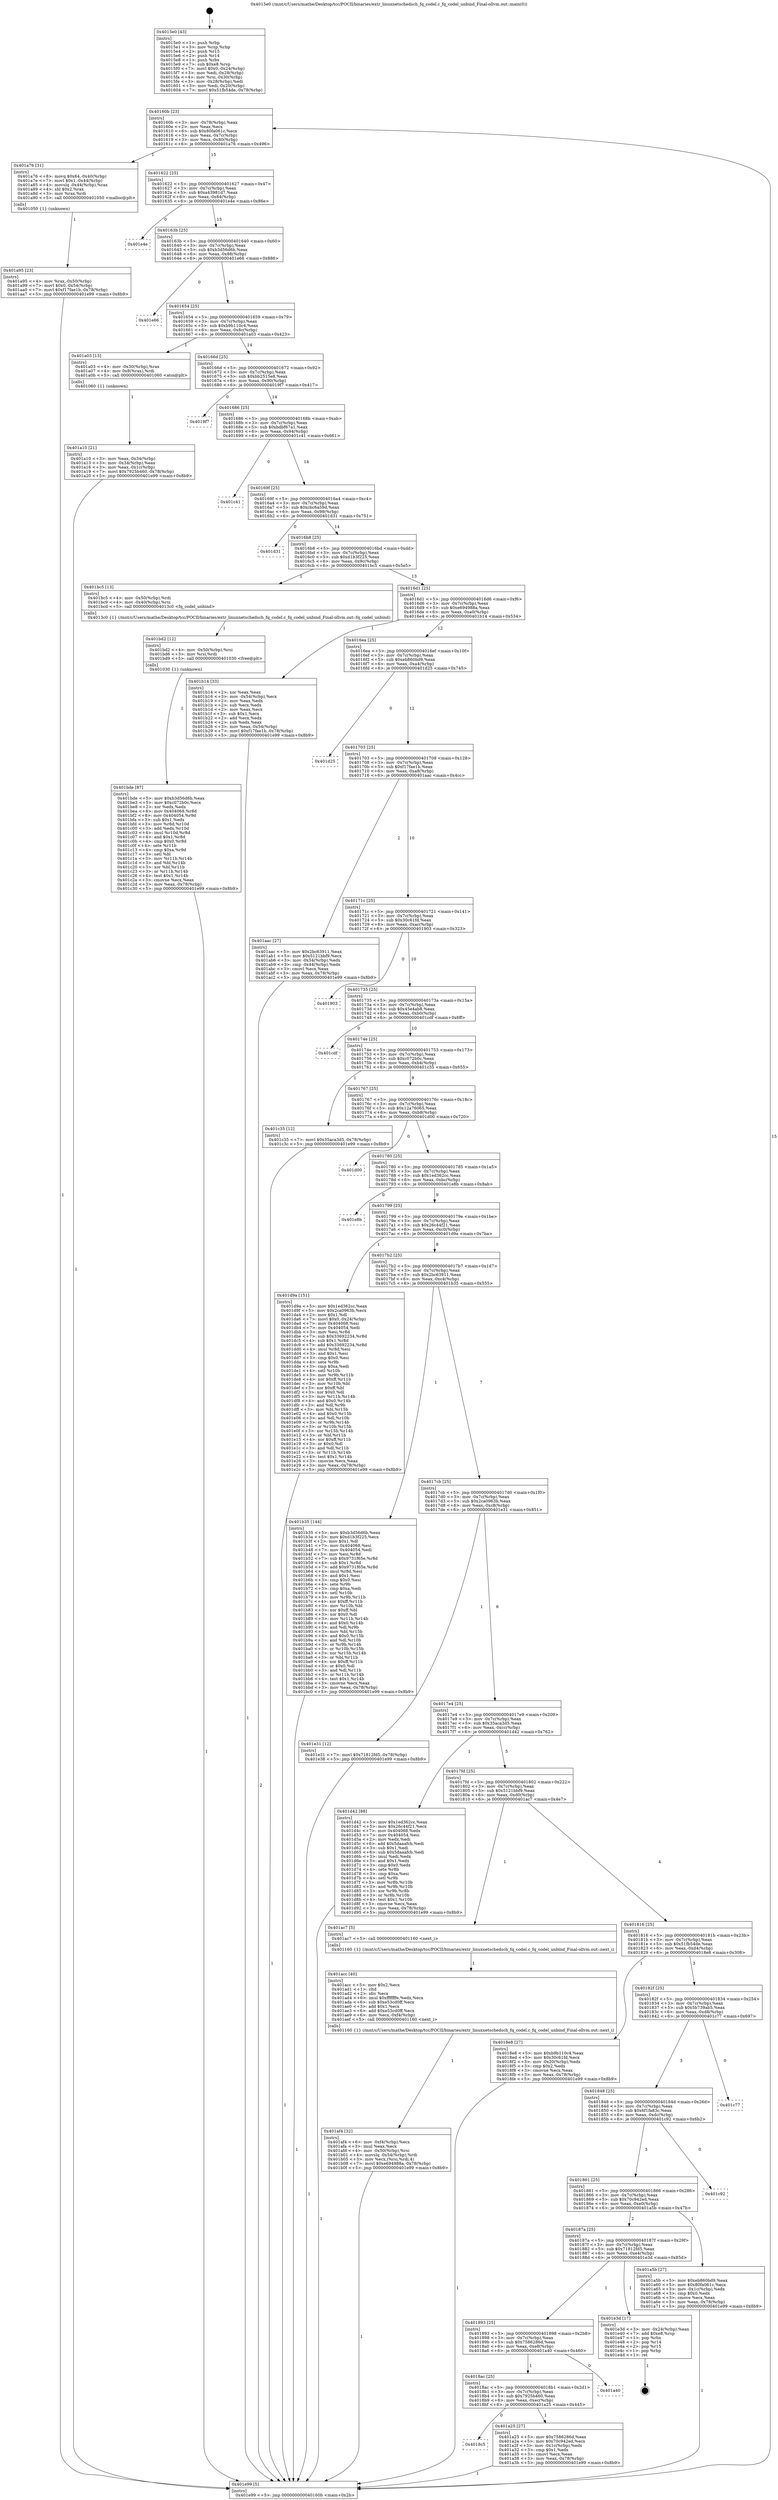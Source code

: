 digraph "0x4015e0" {
  label = "0x4015e0 (/mnt/c/Users/mathe/Desktop/tcc/POCII/binaries/extr_linuxnetschedsch_fq_codel.c_fq_codel_unbind_Final-ollvm.out::main(0))"
  labelloc = "t"
  node[shape=record]

  Entry [label="",width=0.3,height=0.3,shape=circle,fillcolor=black,style=filled]
  "0x40160b" [label="{
     0x40160b [23]\l
     | [instrs]\l
     &nbsp;&nbsp;0x40160b \<+3\>: mov -0x78(%rbp),%eax\l
     &nbsp;&nbsp;0x40160e \<+2\>: mov %eax,%ecx\l
     &nbsp;&nbsp;0x401610 \<+6\>: sub $0x80fa061c,%ecx\l
     &nbsp;&nbsp;0x401616 \<+3\>: mov %eax,-0x7c(%rbp)\l
     &nbsp;&nbsp;0x401619 \<+3\>: mov %ecx,-0x80(%rbp)\l
     &nbsp;&nbsp;0x40161c \<+6\>: je 0000000000401a76 \<main+0x496\>\l
  }"]
  "0x401a76" [label="{
     0x401a76 [31]\l
     | [instrs]\l
     &nbsp;&nbsp;0x401a76 \<+8\>: movq $0x64,-0x40(%rbp)\l
     &nbsp;&nbsp;0x401a7e \<+7\>: movl $0x1,-0x44(%rbp)\l
     &nbsp;&nbsp;0x401a85 \<+4\>: movslq -0x44(%rbp),%rax\l
     &nbsp;&nbsp;0x401a89 \<+4\>: shl $0x2,%rax\l
     &nbsp;&nbsp;0x401a8d \<+3\>: mov %rax,%rdi\l
     &nbsp;&nbsp;0x401a90 \<+5\>: call 0000000000401050 \<malloc@plt\>\l
     | [calls]\l
     &nbsp;&nbsp;0x401050 \{1\} (unknown)\l
  }"]
  "0x401622" [label="{
     0x401622 [25]\l
     | [instrs]\l
     &nbsp;&nbsp;0x401622 \<+5\>: jmp 0000000000401627 \<main+0x47\>\l
     &nbsp;&nbsp;0x401627 \<+3\>: mov -0x7c(%rbp),%eax\l
     &nbsp;&nbsp;0x40162a \<+5\>: sub $0xa43981d7,%eax\l
     &nbsp;&nbsp;0x40162f \<+6\>: mov %eax,-0x84(%rbp)\l
     &nbsp;&nbsp;0x401635 \<+6\>: je 0000000000401e4e \<main+0x86e\>\l
  }"]
  Exit [label="",width=0.3,height=0.3,shape=circle,fillcolor=black,style=filled,peripheries=2]
  "0x401e4e" [label="{
     0x401e4e\l
  }", style=dashed]
  "0x40163b" [label="{
     0x40163b [25]\l
     | [instrs]\l
     &nbsp;&nbsp;0x40163b \<+5\>: jmp 0000000000401640 \<main+0x60\>\l
     &nbsp;&nbsp;0x401640 \<+3\>: mov -0x7c(%rbp),%eax\l
     &nbsp;&nbsp;0x401643 \<+5\>: sub $0xb3d56d6b,%eax\l
     &nbsp;&nbsp;0x401648 \<+6\>: mov %eax,-0x88(%rbp)\l
     &nbsp;&nbsp;0x40164e \<+6\>: je 0000000000401e66 \<main+0x886\>\l
  }"]
  "0x401bde" [label="{
     0x401bde [87]\l
     | [instrs]\l
     &nbsp;&nbsp;0x401bde \<+5\>: mov $0xb3d56d6b,%eax\l
     &nbsp;&nbsp;0x401be3 \<+5\>: mov $0xc072b0c,%ecx\l
     &nbsp;&nbsp;0x401be8 \<+2\>: xor %edx,%edx\l
     &nbsp;&nbsp;0x401bea \<+8\>: mov 0x404068,%r8d\l
     &nbsp;&nbsp;0x401bf2 \<+8\>: mov 0x404054,%r9d\l
     &nbsp;&nbsp;0x401bfa \<+3\>: sub $0x1,%edx\l
     &nbsp;&nbsp;0x401bfd \<+3\>: mov %r8d,%r10d\l
     &nbsp;&nbsp;0x401c00 \<+3\>: add %edx,%r10d\l
     &nbsp;&nbsp;0x401c03 \<+4\>: imul %r10d,%r8d\l
     &nbsp;&nbsp;0x401c07 \<+4\>: and $0x1,%r8d\l
     &nbsp;&nbsp;0x401c0b \<+4\>: cmp $0x0,%r8d\l
     &nbsp;&nbsp;0x401c0f \<+4\>: sete %r11b\l
     &nbsp;&nbsp;0x401c13 \<+4\>: cmp $0xa,%r9d\l
     &nbsp;&nbsp;0x401c17 \<+3\>: setl %bl\l
     &nbsp;&nbsp;0x401c1a \<+3\>: mov %r11b,%r14b\l
     &nbsp;&nbsp;0x401c1d \<+3\>: and %bl,%r14b\l
     &nbsp;&nbsp;0x401c20 \<+3\>: xor %bl,%r11b\l
     &nbsp;&nbsp;0x401c23 \<+3\>: or %r11b,%r14b\l
     &nbsp;&nbsp;0x401c26 \<+4\>: test $0x1,%r14b\l
     &nbsp;&nbsp;0x401c2a \<+3\>: cmovne %ecx,%eax\l
     &nbsp;&nbsp;0x401c2d \<+3\>: mov %eax,-0x78(%rbp)\l
     &nbsp;&nbsp;0x401c30 \<+5\>: jmp 0000000000401e99 \<main+0x8b9\>\l
  }"]
  "0x401e66" [label="{
     0x401e66\l
  }", style=dashed]
  "0x401654" [label="{
     0x401654 [25]\l
     | [instrs]\l
     &nbsp;&nbsp;0x401654 \<+5\>: jmp 0000000000401659 \<main+0x79\>\l
     &nbsp;&nbsp;0x401659 \<+3\>: mov -0x7c(%rbp),%eax\l
     &nbsp;&nbsp;0x40165c \<+5\>: sub $0xb9b110c4,%eax\l
     &nbsp;&nbsp;0x401661 \<+6\>: mov %eax,-0x8c(%rbp)\l
     &nbsp;&nbsp;0x401667 \<+6\>: je 0000000000401a03 \<main+0x423\>\l
  }"]
  "0x401bd2" [label="{
     0x401bd2 [12]\l
     | [instrs]\l
     &nbsp;&nbsp;0x401bd2 \<+4\>: mov -0x50(%rbp),%rsi\l
     &nbsp;&nbsp;0x401bd6 \<+3\>: mov %rsi,%rdi\l
     &nbsp;&nbsp;0x401bd9 \<+5\>: call 0000000000401030 \<free@plt\>\l
     | [calls]\l
     &nbsp;&nbsp;0x401030 \{1\} (unknown)\l
  }"]
  "0x401a03" [label="{
     0x401a03 [13]\l
     | [instrs]\l
     &nbsp;&nbsp;0x401a03 \<+4\>: mov -0x30(%rbp),%rax\l
     &nbsp;&nbsp;0x401a07 \<+4\>: mov 0x8(%rax),%rdi\l
     &nbsp;&nbsp;0x401a0b \<+5\>: call 0000000000401060 \<atoi@plt\>\l
     | [calls]\l
     &nbsp;&nbsp;0x401060 \{1\} (unknown)\l
  }"]
  "0x40166d" [label="{
     0x40166d [25]\l
     | [instrs]\l
     &nbsp;&nbsp;0x40166d \<+5\>: jmp 0000000000401672 \<main+0x92\>\l
     &nbsp;&nbsp;0x401672 \<+3\>: mov -0x7c(%rbp),%eax\l
     &nbsp;&nbsp;0x401675 \<+5\>: sub $0xbb2515e8,%eax\l
     &nbsp;&nbsp;0x40167a \<+6\>: mov %eax,-0x90(%rbp)\l
     &nbsp;&nbsp;0x401680 \<+6\>: je 00000000004019f7 \<main+0x417\>\l
  }"]
  "0x401af4" [label="{
     0x401af4 [32]\l
     | [instrs]\l
     &nbsp;&nbsp;0x401af4 \<+6\>: mov -0xf4(%rbp),%ecx\l
     &nbsp;&nbsp;0x401afa \<+3\>: imul %eax,%ecx\l
     &nbsp;&nbsp;0x401afd \<+4\>: mov -0x50(%rbp),%rsi\l
     &nbsp;&nbsp;0x401b01 \<+4\>: movslq -0x54(%rbp),%rdi\l
     &nbsp;&nbsp;0x401b05 \<+3\>: mov %ecx,(%rsi,%rdi,4)\l
     &nbsp;&nbsp;0x401b08 \<+7\>: movl $0xe694988a,-0x78(%rbp)\l
     &nbsp;&nbsp;0x401b0f \<+5\>: jmp 0000000000401e99 \<main+0x8b9\>\l
  }"]
  "0x4019f7" [label="{
     0x4019f7\l
  }", style=dashed]
  "0x401686" [label="{
     0x401686 [25]\l
     | [instrs]\l
     &nbsp;&nbsp;0x401686 \<+5\>: jmp 000000000040168b \<main+0xab\>\l
     &nbsp;&nbsp;0x40168b \<+3\>: mov -0x7c(%rbp),%eax\l
     &nbsp;&nbsp;0x40168e \<+5\>: sub $0xbdbf67a1,%eax\l
     &nbsp;&nbsp;0x401693 \<+6\>: mov %eax,-0x94(%rbp)\l
     &nbsp;&nbsp;0x401699 \<+6\>: je 0000000000401c41 \<main+0x661\>\l
  }"]
  "0x401acc" [label="{
     0x401acc [40]\l
     | [instrs]\l
     &nbsp;&nbsp;0x401acc \<+5\>: mov $0x2,%ecx\l
     &nbsp;&nbsp;0x401ad1 \<+1\>: cltd\l
     &nbsp;&nbsp;0x401ad2 \<+2\>: idiv %ecx\l
     &nbsp;&nbsp;0x401ad4 \<+6\>: imul $0xfffffffe,%edx,%ecx\l
     &nbsp;&nbsp;0x401ada \<+6\>: sub $0xe53cd0ff,%ecx\l
     &nbsp;&nbsp;0x401ae0 \<+3\>: add $0x1,%ecx\l
     &nbsp;&nbsp;0x401ae3 \<+6\>: add $0xe53cd0ff,%ecx\l
     &nbsp;&nbsp;0x401ae9 \<+6\>: mov %ecx,-0xf4(%rbp)\l
     &nbsp;&nbsp;0x401aef \<+5\>: call 0000000000401160 \<next_i\>\l
     | [calls]\l
     &nbsp;&nbsp;0x401160 \{1\} (/mnt/c/Users/mathe/Desktop/tcc/POCII/binaries/extr_linuxnetschedsch_fq_codel.c_fq_codel_unbind_Final-ollvm.out::next_i)\l
  }"]
  "0x401c41" [label="{
     0x401c41\l
  }", style=dashed]
  "0x40169f" [label="{
     0x40169f [25]\l
     | [instrs]\l
     &nbsp;&nbsp;0x40169f \<+5\>: jmp 00000000004016a4 \<main+0xc4\>\l
     &nbsp;&nbsp;0x4016a4 \<+3\>: mov -0x7c(%rbp),%eax\l
     &nbsp;&nbsp;0x4016a7 \<+5\>: sub $0xcbc6a59d,%eax\l
     &nbsp;&nbsp;0x4016ac \<+6\>: mov %eax,-0x98(%rbp)\l
     &nbsp;&nbsp;0x4016b2 \<+6\>: je 0000000000401d31 \<main+0x751\>\l
  }"]
  "0x401a95" [label="{
     0x401a95 [23]\l
     | [instrs]\l
     &nbsp;&nbsp;0x401a95 \<+4\>: mov %rax,-0x50(%rbp)\l
     &nbsp;&nbsp;0x401a99 \<+7\>: movl $0x0,-0x54(%rbp)\l
     &nbsp;&nbsp;0x401aa0 \<+7\>: movl $0xf17fae1b,-0x78(%rbp)\l
     &nbsp;&nbsp;0x401aa7 \<+5\>: jmp 0000000000401e99 \<main+0x8b9\>\l
  }"]
  "0x401d31" [label="{
     0x401d31\l
  }", style=dashed]
  "0x4016b8" [label="{
     0x4016b8 [25]\l
     | [instrs]\l
     &nbsp;&nbsp;0x4016b8 \<+5\>: jmp 00000000004016bd \<main+0xdd\>\l
     &nbsp;&nbsp;0x4016bd \<+3\>: mov -0x7c(%rbp),%eax\l
     &nbsp;&nbsp;0x4016c0 \<+5\>: sub $0xd1b3f225,%eax\l
     &nbsp;&nbsp;0x4016c5 \<+6\>: mov %eax,-0x9c(%rbp)\l
     &nbsp;&nbsp;0x4016cb \<+6\>: je 0000000000401bc5 \<main+0x5e5\>\l
  }"]
  "0x4018c5" [label="{
     0x4018c5\l
  }", style=dashed]
  "0x401bc5" [label="{
     0x401bc5 [13]\l
     | [instrs]\l
     &nbsp;&nbsp;0x401bc5 \<+4\>: mov -0x50(%rbp),%rdi\l
     &nbsp;&nbsp;0x401bc9 \<+4\>: mov -0x40(%rbp),%rsi\l
     &nbsp;&nbsp;0x401bcd \<+5\>: call 00000000004013c0 \<fq_codel_unbind\>\l
     | [calls]\l
     &nbsp;&nbsp;0x4013c0 \{1\} (/mnt/c/Users/mathe/Desktop/tcc/POCII/binaries/extr_linuxnetschedsch_fq_codel.c_fq_codel_unbind_Final-ollvm.out::fq_codel_unbind)\l
  }"]
  "0x4016d1" [label="{
     0x4016d1 [25]\l
     | [instrs]\l
     &nbsp;&nbsp;0x4016d1 \<+5\>: jmp 00000000004016d6 \<main+0xf6\>\l
     &nbsp;&nbsp;0x4016d6 \<+3\>: mov -0x7c(%rbp),%eax\l
     &nbsp;&nbsp;0x4016d9 \<+5\>: sub $0xe694988a,%eax\l
     &nbsp;&nbsp;0x4016de \<+6\>: mov %eax,-0xa0(%rbp)\l
     &nbsp;&nbsp;0x4016e4 \<+6\>: je 0000000000401b14 \<main+0x534\>\l
  }"]
  "0x401a25" [label="{
     0x401a25 [27]\l
     | [instrs]\l
     &nbsp;&nbsp;0x401a25 \<+5\>: mov $0x7586286d,%eax\l
     &nbsp;&nbsp;0x401a2a \<+5\>: mov $0x70c942ed,%ecx\l
     &nbsp;&nbsp;0x401a2f \<+3\>: mov -0x1c(%rbp),%edx\l
     &nbsp;&nbsp;0x401a32 \<+3\>: cmp $0x1,%edx\l
     &nbsp;&nbsp;0x401a35 \<+3\>: cmovl %ecx,%eax\l
     &nbsp;&nbsp;0x401a38 \<+3\>: mov %eax,-0x78(%rbp)\l
     &nbsp;&nbsp;0x401a3b \<+5\>: jmp 0000000000401e99 \<main+0x8b9\>\l
  }"]
  "0x401b14" [label="{
     0x401b14 [33]\l
     | [instrs]\l
     &nbsp;&nbsp;0x401b14 \<+2\>: xor %eax,%eax\l
     &nbsp;&nbsp;0x401b16 \<+3\>: mov -0x54(%rbp),%ecx\l
     &nbsp;&nbsp;0x401b19 \<+2\>: mov %eax,%edx\l
     &nbsp;&nbsp;0x401b1b \<+2\>: sub %ecx,%edx\l
     &nbsp;&nbsp;0x401b1d \<+2\>: mov %eax,%ecx\l
     &nbsp;&nbsp;0x401b1f \<+3\>: sub $0x1,%ecx\l
     &nbsp;&nbsp;0x401b22 \<+2\>: add %ecx,%edx\l
     &nbsp;&nbsp;0x401b24 \<+2\>: sub %edx,%eax\l
     &nbsp;&nbsp;0x401b26 \<+3\>: mov %eax,-0x54(%rbp)\l
     &nbsp;&nbsp;0x401b29 \<+7\>: movl $0xf17fae1b,-0x78(%rbp)\l
     &nbsp;&nbsp;0x401b30 \<+5\>: jmp 0000000000401e99 \<main+0x8b9\>\l
  }"]
  "0x4016ea" [label="{
     0x4016ea [25]\l
     | [instrs]\l
     &nbsp;&nbsp;0x4016ea \<+5\>: jmp 00000000004016ef \<main+0x10f\>\l
     &nbsp;&nbsp;0x4016ef \<+3\>: mov -0x7c(%rbp),%eax\l
     &nbsp;&nbsp;0x4016f2 \<+5\>: sub $0xeb860bd9,%eax\l
     &nbsp;&nbsp;0x4016f7 \<+6\>: mov %eax,-0xa4(%rbp)\l
     &nbsp;&nbsp;0x4016fd \<+6\>: je 0000000000401d25 \<main+0x745\>\l
  }"]
  "0x4018ac" [label="{
     0x4018ac [25]\l
     | [instrs]\l
     &nbsp;&nbsp;0x4018ac \<+5\>: jmp 00000000004018b1 \<main+0x2d1\>\l
     &nbsp;&nbsp;0x4018b1 \<+3\>: mov -0x7c(%rbp),%eax\l
     &nbsp;&nbsp;0x4018b4 \<+5\>: sub $0x7925b460,%eax\l
     &nbsp;&nbsp;0x4018b9 \<+6\>: mov %eax,-0xec(%rbp)\l
     &nbsp;&nbsp;0x4018bf \<+6\>: je 0000000000401a25 \<main+0x445\>\l
  }"]
  "0x401d25" [label="{
     0x401d25\l
  }", style=dashed]
  "0x401703" [label="{
     0x401703 [25]\l
     | [instrs]\l
     &nbsp;&nbsp;0x401703 \<+5\>: jmp 0000000000401708 \<main+0x128\>\l
     &nbsp;&nbsp;0x401708 \<+3\>: mov -0x7c(%rbp),%eax\l
     &nbsp;&nbsp;0x40170b \<+5\>: sub $0xf17fae1b,%eax\l
     &nbsp;&nbsp;0x401710 \<+6\>: mov %eax,-0xa8(%rbp)\l
     &nbsp;&nbsp;0x401716 \<+6\>: je 0000000000401aac \<main+0x4cc\>\l
  }"]
  "0x401a40" [label="{
     0x401a40\l
  }", style=dashed]
  "0x401aac" [label="{
     0x401aac [27]\l
     | [instrs]\l
     &nbsp;&nbsp;0x401aac \<+5\>: mov $0x2bc63911,%eax\l
     &nbsp;&nbsp;0x401ab1 \<+5\>: mov $0x5121bbf9,%ecx\l
     &nbsp;&nbsp;0x401ab6 \<+3\>: mov -0x54(%rbp),%edx\l
     &nbsp;&nbsp;0x401ab9 \<+3\>: cmp -0x44(%rbp),%edx\l
     &nbsp;&nbsp;0x401abc \<+3\>: cmovl %ecx,%eax\l
     &nbsp;&nbsp;0x401abf \<+3\>: mov %eax,-0x78(%rbp)\l
     &nbsp;&nbsp;0x401ac2 \<+5\>: jmp 0000000000401e99 \<main+0x8b9\>\l
  }"]
  "0x40171c" [label="{
     0x40171c [25]\l
     | [instrs]\l
     &nbsp;&nbsp;0x40171c \<+5\>: jmp 0000000000401721 \<main+0x141\>\l
     &nbsp;&nbsp;0x401721 \<+3\>: mov -0x7c(%rbp),%eax\l
     &nbsp;&nbsp;0x401724 \<+5\>: sub $0x30c61fd,%eax\l
     &nbsp;&nbsp;0x401729 \<+6\>: mov %eax,-0xac(%rbp)\l
     &nbsp;&nbsp;0x40172f \<+6\>: je 0000000000401903 \<main+0x323\>\l
  }"]
  "0x401893" [label="{
     0x401893 [25]\l
     | [instrs]\l
     &nbsp;&nbsp;0x401893 \<+5\>: jmp 0000000000401898 \<main+0x2b8\>\l
     &nbsp;&nbsp;0x401898 \<+3\>: mov -0x7c(%rbp),%eax\l
     &nbsp;&nbsp;0x40189b \<+5\>: sub $0x7586286d,%eax\l
     &nbsp;&nbsp;0x4018a0 \<+6\>: mov %eax,-0xe8(%rbp)\l
     &nbsp;&nbsp;0x4018a6 \<+6\>: je 0000000000401a40 \<main+0x460\>\l
  }"]
  "0x401903" [label="{
     0x401903\l
  }", style=dashed]
  "0x401735" [label="{
     0x401735 [25]\l
     | [instrs]\l
     &nbsp;&nbsp;0x401735 \<+5\>: jmp 000000000040173a \<main+0x15a\>\l
     &nbsp;&nbsp;0x40173a \<+3\>: mov -0x7c(%rbp),%eax\l
     &nbsp;&nbsp;0x40173d \<+5\>: sub $0x45e4ab8,%eax\l
     &nbsp;&nbsp;0x401742 \<+6\>: mov %eax,-0xb0(%rbp)\l
     &nbsp;&nbsp;0x401748 \<+6\>: je 0000000000401cdf \<main+0x6ff\>\l
  }"]
  "0x401e3d" [label="{
     0x401e3d [17]\l
     | [instrs]\l
     &nbsp;&nbsp;0x401e3d \<+3\>: mov -0x24(%rbp),%eax\l
     &nbsp;&nbsp;0x401e40 \<+7\>: add $0xe8,%rsp\l
     &nbsp;&nbsp;0x401e47 \<+1\>: pop %rbx\l
     &nbsp;&nbsp;0x401e48 \<+2\>: pop %r14\l
     &nbsp;&nbsp;0x401e4a \<+2\>: pop %r15\l
     &nbsp;&nbsp;0x401e4c \<+1\>: pop %rbp\l
     &nbsp;&nbsp;0x401e4d \<+1\>: ret\l
  }"]
  "0x401cdf" [label="{
     0x401cdf\l
  }", style=dashed]
  "0x40174e" [label="{
     0x40174e [25]\l
     | [instrs]\l
     &nbsp;&nbsp;0x40174e \<+5\>: jmp 0000000000401753 \<main+0x173\>\l
     &nbsp;&nbsp;0x401753 \<+3\>: mov -0x7c(%rbp),%eax\l
     &nbsp;&nbsp;0x401756 \<+5\>: sub $0xc072b0c,%eax\l
     &nbsp;&nbsp;0x40175b \<+6\>: mov %eax,-0xb4(%rbp)\l
     &nbsp;&nbsp;0x401761 \<+6\>: je 0000000000401c35 \<main+0x655\>\l
  }"]
  "0x40187a" [label="{
     0x40187a [25]\l
     | [instrs]\l
     &nbsp;&nbsp;0x40187a \<+5\>: jmp 000000000040187f \<main+0x29f\>\l
     &nbsp;&nbsp;0x40187f \<+3\>: mov -0x7c(%rbp),%eax\l
     &nbsp;&nbsp;0x401882 \<+5\>: sub $0x71812fd5,%eax\l
     &nbsp;&nbsp;0x401887 \<+6\>: mov %eax,-0xe4(%rbp)\l
     &nbsp;&nbsp;0x40188d \<+6\>: je 0000000000401e3d \<main+0x85d\>\l
  }"]
  "0x401c35" [label="{
     0x401c35 [12]\l
     | [instrs]\l
     &nbsp;&nbsp;0x401c35 \<+7\>: movl $0x35aca3d5,-0x78(%rbp)\l
     &nbsp;&nbsp;0x401c3c \<+5\>: jmp 0000000000401e99 \<main+0x8b9\>\l
  }"]
  "0x401767" [label="{
     0x401767 [25]\l
     | [instrs]\l
     &nbsp;&nbsp;0x401767 \<+5\>: jmp 000000000040176c \<main+0x18c\>\l
     &nbsp;&nbsp;0x40176c \<+3\>: mov -0x7c(%rbp),%eax\l
     &nbsp;&nbsp;0x40176f \<+5\>: sub $0x12a76065,%eax\l
     &nbsp;&nbsp;0x401774 \<+6\>: mov %eax,-0xb8(%rbp)\l
     &nbsp;&nbsp;0x40177a \<+6\>: je 0000000000401d00 \<main+0x720\>\l
  }"]
  "0x401a5b" [label="{
     0x401a5b [27]\l
     | [instrs]\l
     &nbsp;&nbsp;0x401a5b \<+5\>: mov $0xeb860bd9,%eax\l
     &nbsp;&nbsp;0x401a60 \<+5\>: mov $0x80fa061c,%ecx\l
     &nbsp;&nbsp;0x401a65 \<+3\>: mov -0x1c(%rbp),%edx\l
     &nbsp;&nbsp;0x401a68 \<+3\>: cmp $0x0,%edx\l
     &nbsp;&nbsp;0x401a6b \<+3\>: cmove %ecx,%eax\l
     &nbsp;&nbsp;0x401a6e \<+3\>: mov %eax,-0x78(%rbp)\l
     &nbsp;&nbsp;0x401a71 \<+5\>: jmp 0000000000401e99 \<main+0x8b9\>\l
  }"]
  "0x401d00" [label="{
     0x401d00\l
  }", style=dashed]
  "0x401780" [label="{
     0x401780 [25]\l
     | [instrs]\l
     &nbsp;&nbsp;0x401780 \<+5\>: jmp 0000000000401785 \<main+0x1a5\>\l
     &nbsp;&nbsp;0x401785 \<+3\>: mov -0x7c(%rbp),%eax\l
     &nbsp;&nbsp;0x401788 \<+5\>: sub $0x1ed362cc,%eax\l
     &nbsp;&nbsp;0x40178d \<+6\>: mov %eax,-0xbc(%rbp)\l
     &nbsp;&nbsp;0x401793 \<+6\>: je 0000000000401e8b \<main+0x8ab\>\l
  }"]
  "0x401861" [label="{
     0x401861 [25]\l
     | [instrs]\l
     &nbsp;&nbsp;0x401861 \<+5\>: jmp 0000000000401866 \<main+0x286\>\l
     &nbsp;&nbsp;0x401866 \<+3\>: mov -0x7c(%rbp),%eax\l
     &nbsp;&nbsp;0x401869 \<+5\>: sub $0x70c942ed,%eax\l
     &nbsp;&nbsp;0x40186e \<+6\>: mov %eax,-0xe0(%rbp)\l
     &nbsp;&nbsp;0x401874 \<+6\>: je 0000000000401a5b \<main+0x47b\>\l
  }"]
  "0x401e8b" [label="{
     0x401e8b\l
  }", style=dashed]
  "0x401799" [label="{
     0x401799 [25]\l
     | [instrs]\l
     &nbsp;&nbsp;0x401799 \<+5\>: jmp 000000000040179e \<main+0x1be\>\l
     &nbsp;&nbsp;0x40179e \<+3\>: mov -0x7c(%rbp),%eax\l
     &nbsp;&nbsp;0x4017a1 \<+5\>: sub $0x26c44f21,%eax\l
     &nbsp;&nbsp;0x4017a6 \<+6\>: mov %eax,-0xc0(%rbp)\l
     &nbsp;&nbsp;0x4017ac \<+6\>: je 0000000000401d9a \<main+0x7ba\>\l
  }"]
  "0x401c92" [label="{
     0x401c92\l
  }", style=dashed]
  "0x401d9a" [label="{
     0x401d9a [151]\l
     | [instrs]\l
     &nbsp;&nbsp;0x401d9a \<+5\>: mov $0x1ed362cc,%eax\l
     &nbsp;&nbsp;0x401d9f \<+5\>: mov $0x2ca0963b,%ecx\l
     &nbsp;&nbsp;0x401da4 \<+2\>: mov $0x1,%dl\l
     &nbsp;&nbsp;0x401da6 \<+7\>: movl $0x0,-0x24(%rbp)\l
     &nbsp;&nbsp;0x401dad \<+7\>: mov 0x404068,%esi\l
     &nbsp;&nbsp;0x401db4 \<+7\>: mov 0x404054,%edi\l
     &nbsp;&nbsp;0x401dbb \<+3\>: mov %esi,%r8d\l
     &nbsp;&nbsp;0x401dbe \<+7\>: sub $0x33692234,%r8d\l
     &nbsp;&nbsp;0x401dc5 \<+4\>: sub $0x1,%r8d\l
     &nbsp;&nbsp;0x401dc9 \<+7\>: add $0x33692234,%r8d\l
     &nbsp;&nbsp;0x401dd0 \<+4\>: imul %r8d,%esi\l
     &nbsp;&nbsp;0x401dd4 \<+3\>: and $0x1,%esi\l
     &nbsp;&nbsp;0x401dd7 \<+3\>: cmp $0x0,%esi\l
     &nbsp;&nbsp;0x401dda \<+4\>: sete %r9b\l
     &nbsp;&nbsp;0x401dde \<+3\>: cmp $0xa,%edi\l
     &nbsp;&nbsp;0x401de1 \<+4\>: setl %r10b\l
     &nbsp;&nbsp;0x401de5 \<+3\>: mov %r9b,%r11b\l
     &nbsp;&nbsp;0x401de8 \<+4\>: xor $0xff,%r11b\l
     &nbsp;&nbsp;0x401dec \<+3\>: mov %r10b,%bl\l
     &nbsp;&nbsp;0x401def \<+3\>: xor $0xff,%bl\l
     &nbsp;&nbsp;0x401df2 \<+3\>: xor $0x0,%dl\l
     &nbsp;&nbsp;0x401df5 \<+3\>: mov %r11b,%r14b\l
     &nbsp;&nbsp;0x401df8 \<+4\>: and $0x0,%r14b\l
     &nbsp;&nbsp;0x401dfc \<+3\>: and %dl,%r9b\l
     &nbsp;&nbsp;0x401dff \<+3\>: mov %bl,%r15b\l
     &nbsp;&nbsp;0x401e02 \<+4\>: and $0x0,%r15b\l
     &nbsp;&nbsp;0x401e06 \<+3\>: and %dl,%r10b\l
     &nbsp;&nbsp;0x401e09 \<+3\>: or %r9b,%r14b\l
     &nbsp;&nbsp;0x401e0c \<+3\>: or %r10b,%r15b\l
     &nbsp;&nbsp;0x401e0f \<+3\>: xor %r15b,%r14b\l
     &nbsp;&nbsp;0x401e12 \<+3\>: or %bl,%r11b\l
     &nbsp;&nbsp;0x401e15 \<+4\>: xor $0xff,%r11b\l
     &nbsp;&nbsp;0x401e19 \<+3\>: or $0x0,%dl\l
     &nbsp;&nbsp;0x401e1c \<+3\>: and %dl,%r11b\l
     &nbsp;&nbsp;0x401e1f \<+3\>: or %r11b,%r14b\l
     &nbsp;&nbsp;0x401e22 \<+4\>: test $0x1,%r14b\l
     &nbsp;&nbsp;0x401e26 \<+3\>: cmovne %ecx,%eax\l
     &nbsp;&nbsp;0x401e29 \<+3\>: mov %eax,-0x78(%rbp)\l
     &nbsp;&nbsp;0x401e2c \<+5\>: jmp 0000000000401e99 \<main+0x8b9\>\l
  }"]
  "0x4017b2" [label="{
     0x4017b2 [25]\l
     | [instrs]\l
     &nbsp;&nbsp;0x4017b2 \<+5\>: jmp 00000000004017b7 \<main+0x1d7\>\l
     &nbsp;&nbsp;0x4017b7 \<+3\>: mov -0x7c(%rbp),%eax\l
     &nbsp;&nbsp;0x4017ba \<+5\>: sub $0x2bc63911,%eax\l
     &nbsp;&nbsp;0x4017bf \<+6\>: mov %eax,-0xc4(%rbp)\l
     &nbsp;&nbsp;0x4017c5 \<+6\>: je 0000000000401b35 \<main+0x555\>\l
  }"]
  "0x401848" [label="{
     0x401848 [25]\l
     | [instrs]\l
     &nbsp;&nbsp;0x401848 \<+5\>: jmp 000000000040184d \<main+0x26d\>\l
     &nbsp;&nbsp;0x40184d \<+3\>: mov -0x7c(%rbp),%eax\l
     &nbsp;&nbsp;0x401850 \<+5\>: sub $0x6f1fa83c,%eax\l
     &nbsp;&nbsp;0x401855 \<+6\>: mov %eax,-0xdc(%rbp)\l
     &nbsp;&nbsp;0x40185b \<+6\>: je 0000000000401c92 \<main+0x6b2\>\l
  }"]
  "0x401b35" [label="{
     0x401b35 [144]\l
     | [instrs]\l
     &nbsp;&nbsp;0x401b35 \<+5\>: mov $0xb3d56d6b,%eax\l
     &nbsp;&nbsp;0x401b3a \<+5\>: mov $0xd1b3f225,%ecx\l
     &nbsp;&nbsp;0x401b3f \<+2\>: mov $0x1,%dl\l
     &nbsp;&nbsp;0x401b41 \<+7\>: mov 0x404068,%esi\l
     &nbsp;&nbsp;0x401b48 \<+7\>: mov 0x404054,%edi\l
     &nbsp;&nbsp;0x401b4f \<+3\>: mov %esi,%r8d\l
     &nbsp;&nbsp;0x401b52 \<+7\>: sub $0x9731f65e,%r8d\l
     &nbsp;&nbsp;0x401b59 \<+4\>: sub $0x1,%r8d\l
     &nbsp;&nbsp;0x401b5d \<+7\>: add $0x9731f65e,%r8d\l
     &nbsp;&nbsp;0x401b64 \<+4\>: imul %r8d,%esi\l
     &nbsp;&nbsp;0x401b68 \<+3\>: and $0x1,%esi\l
     &nbsp;&nbsp;0x401b6b \<+3\>: cmp $0x0,%esi\l
     &nbsp;&nbsp;0x401b6e \<+4\>: sete %r9b\l
     &nbsp;&nbsp;0x401b72 \<+3\>: cmp $0xa,%edi\l
     &nbsp;&nbsp;0x401b75 \<+4\>: setl %r10b\l
     &nbsp;&nbsp;0x401b79 \<+3\>: mov %r9b,%r11b\l
     &nbsp;&nbsp;0x401b7c \<+4\>: xor $0xff,%r11b\l
     &nbsp;&nbsp;0x401b80 \<+3\>: mov %r10b,%bl\l
     &nbsp;&nbsp;0x401b83 \<+3\>: xor $0xff,%bl\l
     &nbsp;&nbsp;0x401b86 \<+3\>: xor $0x0,%dl\l
     &nbsp;&nbsp;0x401b89 \<+3\>: mov %r11b,%r14b\l
     &nbsp;&nbsp;0x401b8c \<+4\>: and $0x0,%r14b\l
     &nbsp;&nbsp;0x401b90 \<+3\>: and %dl,%r9b\l
     &nbsp;&nbsp;0x401b93 \<+3\>: mov %bl,%r15b\l
     &nbsp;&nbsp;0x401b96 \<+4\>: and $0x0,%r15b\l
     &nbsp;&nbsp;0x401b9a \<+3\>: and %dl,%r10b\l
     &nbsp;&nbsp;0x401b9d \<+3\>: or %r9b,%r14b\l
     &nbsp;&nbsp;0x401ba0 \<+3\>: or %r10b,%r15b\l
     &nbsp;&nbsp;0x401ba3 \<+3\>: xor %r15b,%r14b\l
     &nbsp;&nbsp;0x401ba6 \<+3\>: or %bl,%r11b\l
     &nbsp;&nbsp;0x401ba9 \<+4\>: xor $0xff,%r11b\l
     &nbsp;&nbsp;0x401bad \<+3\>: or $0x0,%dl\l
     &nbsp;&nbsp;0x401bb0 \<+3\>: and %dl,%r11b\l
     &nbsp;&nbsp;0x401bb3 \<+3\>: or %r11b,%r14b\l
     &nbsp;&nbsp;0x401bb6 \<+4\>: test $0x1,%r14b\l
     &nbsp;&nbsp;0x401bba \<+3\>: cmovne %ecx,%eax\l
     &nbsp;&nbsp;0x401bbd \<+3\>: mov %eax,-0x78(%rbp)\l
     &nbsp;&nbsp;0x401bc0 \<+5\>: jmp 0000000000401e99 \<main+0x8b9\>\l
  }"]
  "0x4017cb" [label="{
     0x4017cb [25]\l
     | [instrs]\l
     &nbsp;&nbsp;0x4017cb \<+5\>: jmp 00000000004017d0 \<main+0x1f0\>\l
     &nbsp;&nbsp;0x4017d0 \<+3\>: mov -0x7c(%rbp),%eax\l
     &nbsp;&nbsp;0x4017d3 \<+5\>: sub $0x2ca0963b,%eax\l
     &nbsp;&nbsp;0x4017d8 \<+6\>: mov %eax,-0xc8(%rbp)\l
     &nbsp;&nbsp;0x4017de \<+6\>: je 0000000000401e31 \<main+0x851\>\l
  }"]
  "0x401c77" [label="{
     0x401c77\l
  }", style=dashed]
  "0x401e31" [label="{
     0x401e31 [12]\l
     | [instrs]\l
     &nbsp;&nbsp;0x401e31 \<+7\>: movl $0x71812fd5,-0x78(%rbp)\l
     &nbsp;&nbsp;0x401e38 \<+5\>: jmp 0000000000401e99 \<main+0x8b9\>\l
  }"]
  "0x4017e4" [label="{
     0x4017e4 [25]\l
     | [instrs]\l
     &nbsp;&nbsp;0x4017e4 \<+5\>: jmp 00000000004017e9 \<main+0x209\>\l
     &nbsp;&nbsp;0x4017e9 \<+3\>: mov -0x7c(%rbp),%eax\l
     &nbsp;&nbsp;0x4017ec \<+5\>: sub $0x35aca3d5,%eax\l
     &nbsp;&nbsp;0x4017f1 \<+6\>: mov %eax,-0xcc(%rbp)\l
     &nbsp;&nbsp;0x4017f7 \<+6\>: je 0000000000401d42 \<main+0x762\>\l
  }"]
  "0x401a10" [label="{
     0x401a10 [21]\l
     | [instrs]\l
     &nbsp;&nbsp;0x401a10 \<+3\>: mov %eax,-0x34(%rbp)\l
     &nbsp;&nbsp;0x401a13 \<+3\>: mov -0x34(%rbp),%eax\l
     &nbsp;&nbsp;0x401a16 \<+3\>: mov %eax,-0x1c(%rbp)\l
     &nbsp;&nbsp;0x401a19 \<+7\>: movl $0x7925b460,-0x78(%rbp)\l
     &nbsp;&nbsp;0x401a20 \<+5\>: jmp 0000000000401e99 \<main+0x8b9\>\l
  }"]
  "0x401d42" [label="{
     0x401d42 [88]\l
     | [instrs]\l
     &nbsp;&nbsp;0x401d42 \<+5\>: mov $0x1ed362cc,%eax\l
     &nbsp;&nbsp;0x401d47 \<+5\>: mov $0x26c44f21,%ecx\l
     &nbsp;&nbsp;0x401d4c \<+7\>: mov 0x404068,%edx\l
     &nbsp;&nbsp;0x401d53 \<+7\>: mov 0x404054,%esi\l
     &nbsp;&nbsp;0x401d5a \<+2\>: mov %edx,%edi\l
     &nbsp;&nbsp;0x401d5c \<+6\>: add $0x5daaafcb,%edi\l
     &nbsp;&nbsp;0x401d62 \<+3\>: sub $0x1,%edi\l
     &nbsp;&nbsp;0x401d65 \<+6\>: sub $0x5daaafcb,%edi\l
     &nbsp;&nbsp;0x401d6b \<+3\>: imul %edi,%edx\l
     &nbsp;&nbsp;0x401d6e \<+3\>: and $0x1,%edx\l
     &nbsp;&nbsp;0x401d71 \<+3\>: cmp $0x0,%edx\l
     &nbsp;&nbsp;0x401d74 \<+4\>: sete %r8b\l
     &nbsp;&nbsp;0x401d78 \<+3\>: cmp $0xa,%esi\l
     &nbsp;&nbsp;0x401d7b \<+4\>: setl %r9b\l
     &nbsp;&nbsp;0x401d7f \<+3\>: mov %r8b,%r10b\l
     &nbsp;&nbsp;0x401d82 \<+3\>: and %r9b,%r10b\l
     &nbsp;&nbsp;0x401d85 \<+3\>: xor %r9b,%r8b\l
     &nbsp;&nbsp;0x401d88 \<+3\>: or %r8b,%r10b\l
     &nbsp;&nbsp;0x401d8b \<+4\>: test $0x1,%r10b\l
     &nbsp;&nbsp;0x401d8f \<+3\>: cmovne %ecx,%eax\l
     &nbsp;&nbsp;0x401d92 \<+3\>: mov %eax,-0x78(%rbp)\l
     &nbsp;&nbsp;0x401d95 \<+5\>: jmp 0000000000401e99 \<main+0x8b9\>\l
  }"]
  "0x4017fd" [label="{
     0x4017fd [25]\l
     | [instrs]\l
     &nbsp;&nbsp;0x4017fd \<+5\>: jmp 0000000000401802 \<main+0x222\>\l
     &nbsp;&nbsp;0x401802 \<+3\>: mov -0x7c(%rbp),%eax\l
     &nbsp;&nbsp;0x401805 \<+5\>: sub $0x5121bbf9,%eax\l
     &nbsp;&nbsp;0x40180a \<+6\>: mov %eax,-0xd0(%rbp)\l
     &nbsp;&nbsp;0x401810 \<+6\>: je 0000000000401ac7 \<main+0x4e7\>\l
  }"]
  "0x4015e0" [label="{
     0x4015e0 [43]\l
     | [instrs]\l
     &nbsp;&nbsp;0x4015e0 \<+1\>: push %rbp\l
     &nbsp;&nbsp;0x4015e1 \<+3\>: mov %rsp,%rbp\l
     &nbsp;&nbsp;0x4015e4 \<+2\>: push %r15\l
     &nbsp;&nbsp;0x4015e6 \<+2\>: push %r14\l
     &nbsp;&nbsp;0x4015e8 \<+1\>: push %rbx\l
     &nbsp;&nbsp;0x4015e9 \<+7\>: sub $0xe8,%rsp\l
     &nbsp;&nbsp;0x4015f0 \<+7\>: movl $0x0,-0x24(%rbp)\l
     &nbsp;&nbsp;0x4015f7 \<+3\>: mov %edi,-0x28(%rbp)\l
     &nbsp;&nbsp;0x4015fa \<+4\>: mov %rsi,-0x30(%rbp)\l
     &nbsp;&nbsp;0x4015fe \<+3\>: mov -0x28(%rbp),%edi\l
     &nbsp;&nbsp;0x401601 \<+3\>: mov %edi,-0x20(%rbp)\l
     &nbsp;&nbsp;0x401604 \<+7\>: movl $0x51fb54de,-0x78(%rbp)\l
  }"]
  "0x401ac7" [label="{
     0x401ac7 [5]\l
     | [instrs]\l
     &nbsp;&nbsp;0x401ac7 \<+5\>: call 0000000000401160 \<next_i\>\l
     | [calls]\l
     &nbsp;&nbsp;0x401160 \{1\} (/mnt/c/Users/mathe/Desktop/tcc/POCII/binaries/extr_linuxnetschedsch_fq_codel.c_fq_codel_unbind_Final-ollvm.out::next_i)\l
  }"]
  "0x401816" [label="{
     0x401816 [25]\l
     | [instrs]\l
     &nbsp;&nbsp;0x401816 \<+5\>: jmp 000000000040181b \<main+0x23b\>\l
     &nbsp;&nbsp;0x40181b \<+3\>: mov -0x7c(%rbp),%eax\l
     &nbsp;&nbsp;0x40181e \<+5\>: sub $0x51fb54de,%eax\l
     &nbsp;&nbsp;0x401823 \<+6\>: mov %eax,-0xd4(%rbp)\l
     &nbsp;&nbsp;0x401829 \<+6\>: je 00000000004018e8 \<main+0x308\>\l
  }"]
  "0x401e99" [label="{
     0x401e99 [5]\l
     | [instrs]\l
     &nbsp;&nbsp;0x401e99 \<+5\>: jmp 000000000040160b \<main+0x2b\>\l
  }"]
  "0x4018e8" [label="{
     0x4018e8 [27]\l
     | [instrs]\l
     &nbsp;&nbsp;0x4018e8 \<+5\>: mov $0xb9b110c4,%eax\l
     &nbsp;&nbsp;0x4018ed \<+5\>: mov $0x30c61fd,%ecx\l
     &nbsp;&nbsp;0x4018f2 \<+3\>: mov -0x20(%rbp),%edx\l
     &nbsp;&nbsp;0x4018f5 \<+3\>: cmp $0x2,%edx\l
     &nbsp;&nbsp;0x4018f8 \<+3\>: cmovne %ecx,%eax\l
     &nbsp;&nbsp;0x4018fb \<+3\>: mov %eax,-0x78(%rbp)\l
     &nbsp;&nbsp;0x4018fe \<+5\>: jmp 0000000000401e99 \<main+0x8b9\>\l
  }"]
  "0x40182f" [label="{
     0x40182f [25]\l
     | [instrs]\l
     &nbsp;&nbsp;0x40182f \<+5\>: jmp 0000000000401834 \<main+0x254\>\l
     &nbsp;&nbsp;0x401834 \<+3\>: mov -0x7c(%rbp),%eax\l
     &nbsp;&nbsp;0x401837 \<+5\>: sub $0x5b739ab5,%eax\l
     &nbsp;&nbsp;0x40183c \<+6\>: mov %eax,-0xd8(%rbp)\l
     &nbsp;&nbsp;0x401842 \<+6\>: je 0000000000401c77 \<main+0x697\>\l
  }"]
  Entry -> "0x4015e0" [label=" 1"]
  "0x40160b" -> "0x401a76" [label=" 1"]
  "0x40160b" -> "0x401622" [label=" 15"]
  "0x401e3d" -> Exit [label=" 1"]
  "0x401622" -> "0x401e4e" [label=" 0"]
  "0x401622" -> "0x40163b" [label=" 15"]
  "0x401e31" -> "0x401e99" [label=" 1"]
  "0x40163b" -> "0x401e66" [label=" 0"]
  "0x40163b" -> "0x401654" [label=" 15"]
  "0x401d9a" -> "0x401e99" [label=" 1"]
  "0x401654" -> "0x401a03" [label=" 1"]
  "0x401654" -> "0x40166d" [label=" 14"]
  "0x401d42" -> "0x401e99" [label=" 1"]
  "0x40166d" -> "0x4019f7" [label=" 0"]
  "0x40166d" -> "0x401686" [label=" 14"]
  "0x401c35" -> "0x401e99" [label=" 1"]
  "0x401686" -> "0x401c41" [label=" 0"]
  "0x401686" -> "0x40169f" [label=" 14"]
  "0x401bde" -> "0x401e99" [label=" 1"]
  "0x40169f" -> "0x401d31" [label=" 0"]
  "0x40169f" -> "0x4016b8" [label=" 14"]
  "0x401bd2" -> "0x401bde" [label=" 1"]
  "0x4016b8" -> "0x401bc5" [label=" 1"]
  "0x4016b8" -> "0x4016d1" [label=" 13"]
  "0x401bc5" -> "0x401bd2" [label=" 1"]
  "0x4016d1" -> "0x401b14" [label=" 1"]
  "0x4016d1" -> "0x4016ea" [label=" 12"]
  "0x401b35" -> "0x401e99" [label=" 1"]
  "0x4016ea" -> "0x401d25" [label=" 0"]
  "0x4016ea" -> "0x401703" [label=" 12"]
  "0x401af4" -> "0x401e99" [label=" 1"]
  "0x401703" -> "0x401aac" [label=" 2"]
  "0x401703" -> "0x40171c" [label=" 10"]
  "0x401acc" -> "0x401af4" [label=" 1"]
  "0x40171c" -> "0x401903" [label=" 0"]
  "0x40171c" -> "0x401735" [label=" 10"]
  "0x401aac" -> "0x401e99" [label=" 2"]
  "0x401735" -> "0x401cdf" [label=" 0"]
  "0x401735" -> "0x40174e" [label=" 10"]
  "0x401a95" -> "0x401e99" [label=" 1"]
  "0x40174e" -> "0x401c35" [label=" 1"]
  "0x40174e" -> "0x401767" [label=" 9"]
  "0x401a5b" -> "0x401e99" [label=" 1"]
  "0x401767" -> "0x401d00" [label=" 0"]
  "0x401767" -> "0x401780" [label=" 9"]
  "0x401a25" -> "0x401e99" [label=" 1"]
  "0x401780" -> "0x401e8b" [label=" 0"]
  "0x401780" -> "0x401799" [label=" 9"]
  "0x4018ac" -> "0x401a25" [label=" 1"]
  "0x401799" -> "0x401d9a" [label=" 1"]
  "0x401799" -> "0x4017b2" [label=" 8"]
  "0x401b14" -> "0x401e99" [label=" 1"]
  "0x4017b2" -> "0x401b35" [label=" 1"]
  "0x4017b2" -> "0x4017cb" [label=" 7"]
  "0x401893" -> "0x401a40" [label=" 0"]
  "0x4017cb" -> "0x401e31" [label=" 1"]
  "0x4017cb" -> "0x4017e4" [label=" 6"]
  "0x401ac7" -> "0x401acc" [label=" 1"]
  "0x4017e4" -> "0x401d42" [label=" 1"]
  "0x4017e4" -> "0x4017fd" [label=" 5"]
  "0x40187a" -> "0x401e3d" [label=" 1"]
  "0x4017fd" -> "0x401ac7" [label=" 1"]
  "0x4017fd" -> "0x401816" [label=" 4"]
  "0x401a76" -> "0x401a95" [label=" 1"]
  "0x401816" -> "0x4018e8" [label=" 1"]
  "0x401816" -> "0x40182f" [label=" 3"]
  "0x4018e8" -> "0x401e99" [label=" 1"]
  "0x4015e0" -> "0x40160b" [label=" 1"]
  "0x401e99" -> "0x40160b" [label=" 15"]
  "0x401a03" -> "0x401a10" [label=" 1"]
  "0x401a10" -> "0x401e99" [label=" 1"]
  "0x40187a" -> "0x401893" [label=" 1"]
  "0x40182f" -> "0x401c77" [label=" 0"]
  "0x40182f" -> "0x401848" [label=" 3"]
  "0x401893" -> "0x4018ac" [label=" 1"]
  "0x401848" -> "0x401c92" [label=" 0"]
  "0x401848" -> "0x401861" [label=" 3"]
  "0x4018ac" -> "0x4018c5" [label=" 0"]
  "0x401861" -> "0x401a5b" [label=" 1"]
  "0x401861" -> "0x40187a" [label=" 2"]
}
